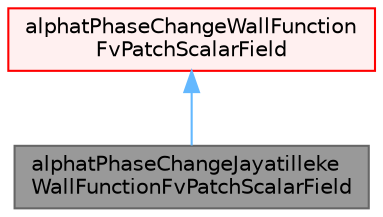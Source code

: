 digraph "alphatPhaseChangeJayatillekeWallFunctionFvPatchScalarField"
{
 // LATEX_PDF_SIZE
  bgcolor="transparent";
  edge [fontname=Helvetica,fontsize=10,labelfontname=Helvetica,labelfontsize=10];
  node [fontname=Helvetica,fontsize=10,shape=box,height=0.2,width=0.4];
  Node1 [id="Node000001",label="alphatPhaseChangeJayatilleke\lWallFunctionFvPatchScalarField",height=0.2,width=0.4,color="gray40", fillcolor="grey60", style="filled", fontcolor="black",tooltip="This boundary condition provides a thermal wall function for turbulent thermal diffusivity (usuallyal..."];
  Node2 -> Node1 [id="edge1_Node000001_Node000002",dir="back",color="steelblue1",style="solid",tooltip=" "];
  Node2 [id="Node000002",label="alphatPhaseChangeWallFunction\lFvPatchScalarField",height=0.2,width=0.4,color="red", fillcolor="#FFF0F0", style="filled",URL="$classFoam_1_1compressible_1_1alphatPhaseChangeWallFunctionFvPatchScalarField.html",tooltip="Abstract base-class for all alphatWallFunctions supporting phase-change."];
}

